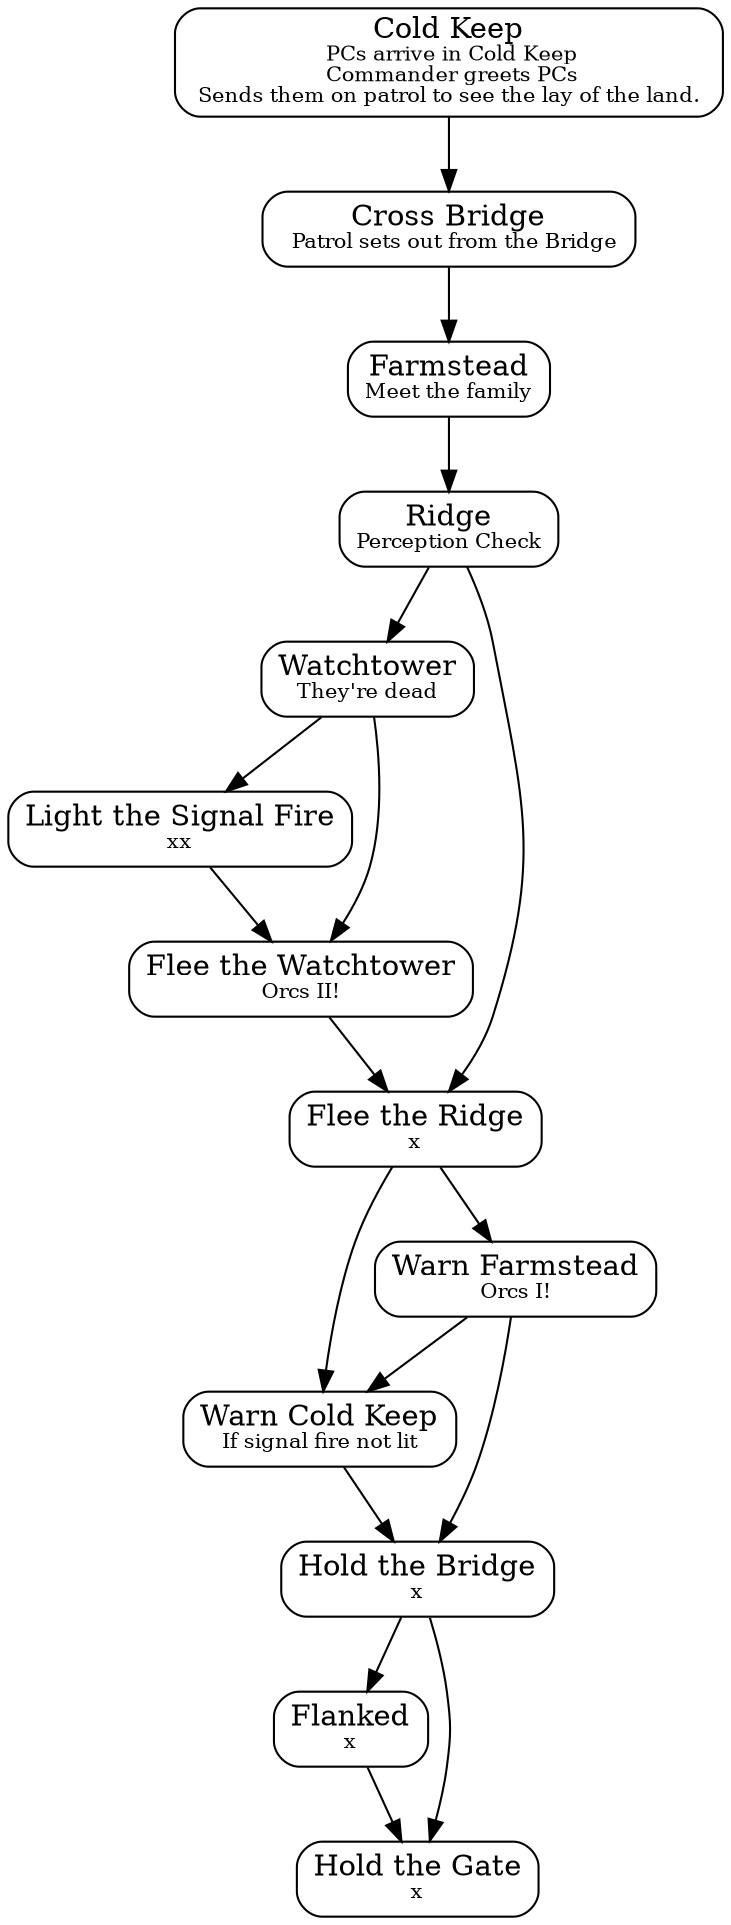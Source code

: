 #! /usr/bin/env /usr/bin/dot -Tps plot.dot -o plot.ps
digraph G {
        node [shape="box", style="rounded"];
	
        cold_keep
	[label = <Cold Keep<br/><font point-size="10">
	 PCs arrive in Cold Keep<br/>
	 Commander greets PCs<br/>
	 Sends them on patrol to see the lay of the land.
	 </font>>];
	
         patrol
	 [label = <Cross Bridge<br/><font point-size="10">
	  Patrol sets out from the Bridge</font>>];
	 
        farmstead [label = <Farmstead<br/><font point-size="10">Meet the family</font>>];
        ridge [label = <Ridge<br/><font point-size="10">Perception Check</font>>];
        watchtower [label = <Watchtower<br/><font point-size="10">They're dead</font>>];
        light_the_signal_fire
	[label = <Light the Signal Fire<br/><font point-size="10">xx</font>>];
	
        warn_farmstead
	[label = <Warn Farmstead<br/><font point-size="10">Orcs I!</font>>];
	
        //warn_cold_keep [label = <Warn Cold Keep<br/><font point-size="10">Orcs II!</font>>];
        flee_the_watchtower
	[label = <Flee the Watchtower<br/><font point-size="10">Orcs II!</font>>];

	flee_the_ridge
	[label = <Flee the Ridge<br/><font point-size="10">x</font>>];

        warn_cold_keep
	[label = <Warn Cold Keep<br/><font point-size="10">If signal fire not lit</font>>];
	
        hold_the_bridge
	[label = <Hold the Bridge<br/><font point-size="10">x</font>>];
	
        flanked
	[label = <Flanked<br/><font point-size="10">x</font>>];
	
        hold_the_gate
	[label = <Hold the Gate<br/><font point-size="10">x</font>>];
	
	
	//warnfarmstead [label = <Warn Farmstead<br/><font point-size="10"></font>>];


	cold_keep -> patrol;	
	patrol -> farmstead;
	farmstead -> ridge;
	ridge -> watchtower;
	ridge -> flee_the_ridge;

//	warn_farmstead;
//	ridge -> warn_cold_keep;
	watchtower -> flee_the_watchtower;
	watchtower -> light_the_signal_fire;
	light_the_signal_fire -> flee_the_watchtower;	
	flee_the_watchtower-> flee_the_ridge;	
	flee_the_ridge->warn_farmstead;
	flee_the_ridge->warn_cold_keep;
	warn_farmstead->warn_cold_keep;
	warn_farmstead->hold_the_bridge;
	warn_cold_keep->hold_the_bridge;
	hold_the_bridge->flanked;
	hold_the_bridge->hold_the_gate;
	flanked->hold_the_gate;
	
	
	 // <Meet the family<br/><font point-size=\"10\">See also: American Revolution</small>>"];

	/*
	farmstead -> "on the ridge" [ label = "perception check" ];
	"on the ridge" -> lookout ["they're dead jim"];	
	"perception check" -> "orcs1";
	"orcs1" -> "fast road" -> "orcs2";
	"orcs1" -> "warn farmstead" -> "orcs2";	
	"orcs2" -> 
	"warn cold keep";
	
	"warn cold keep";
	
	"warn cold keep" -> "hold the wall"
	orc ambush  -> warn cold keep
	cheapside -> cellar -> pantry;
	*/
}